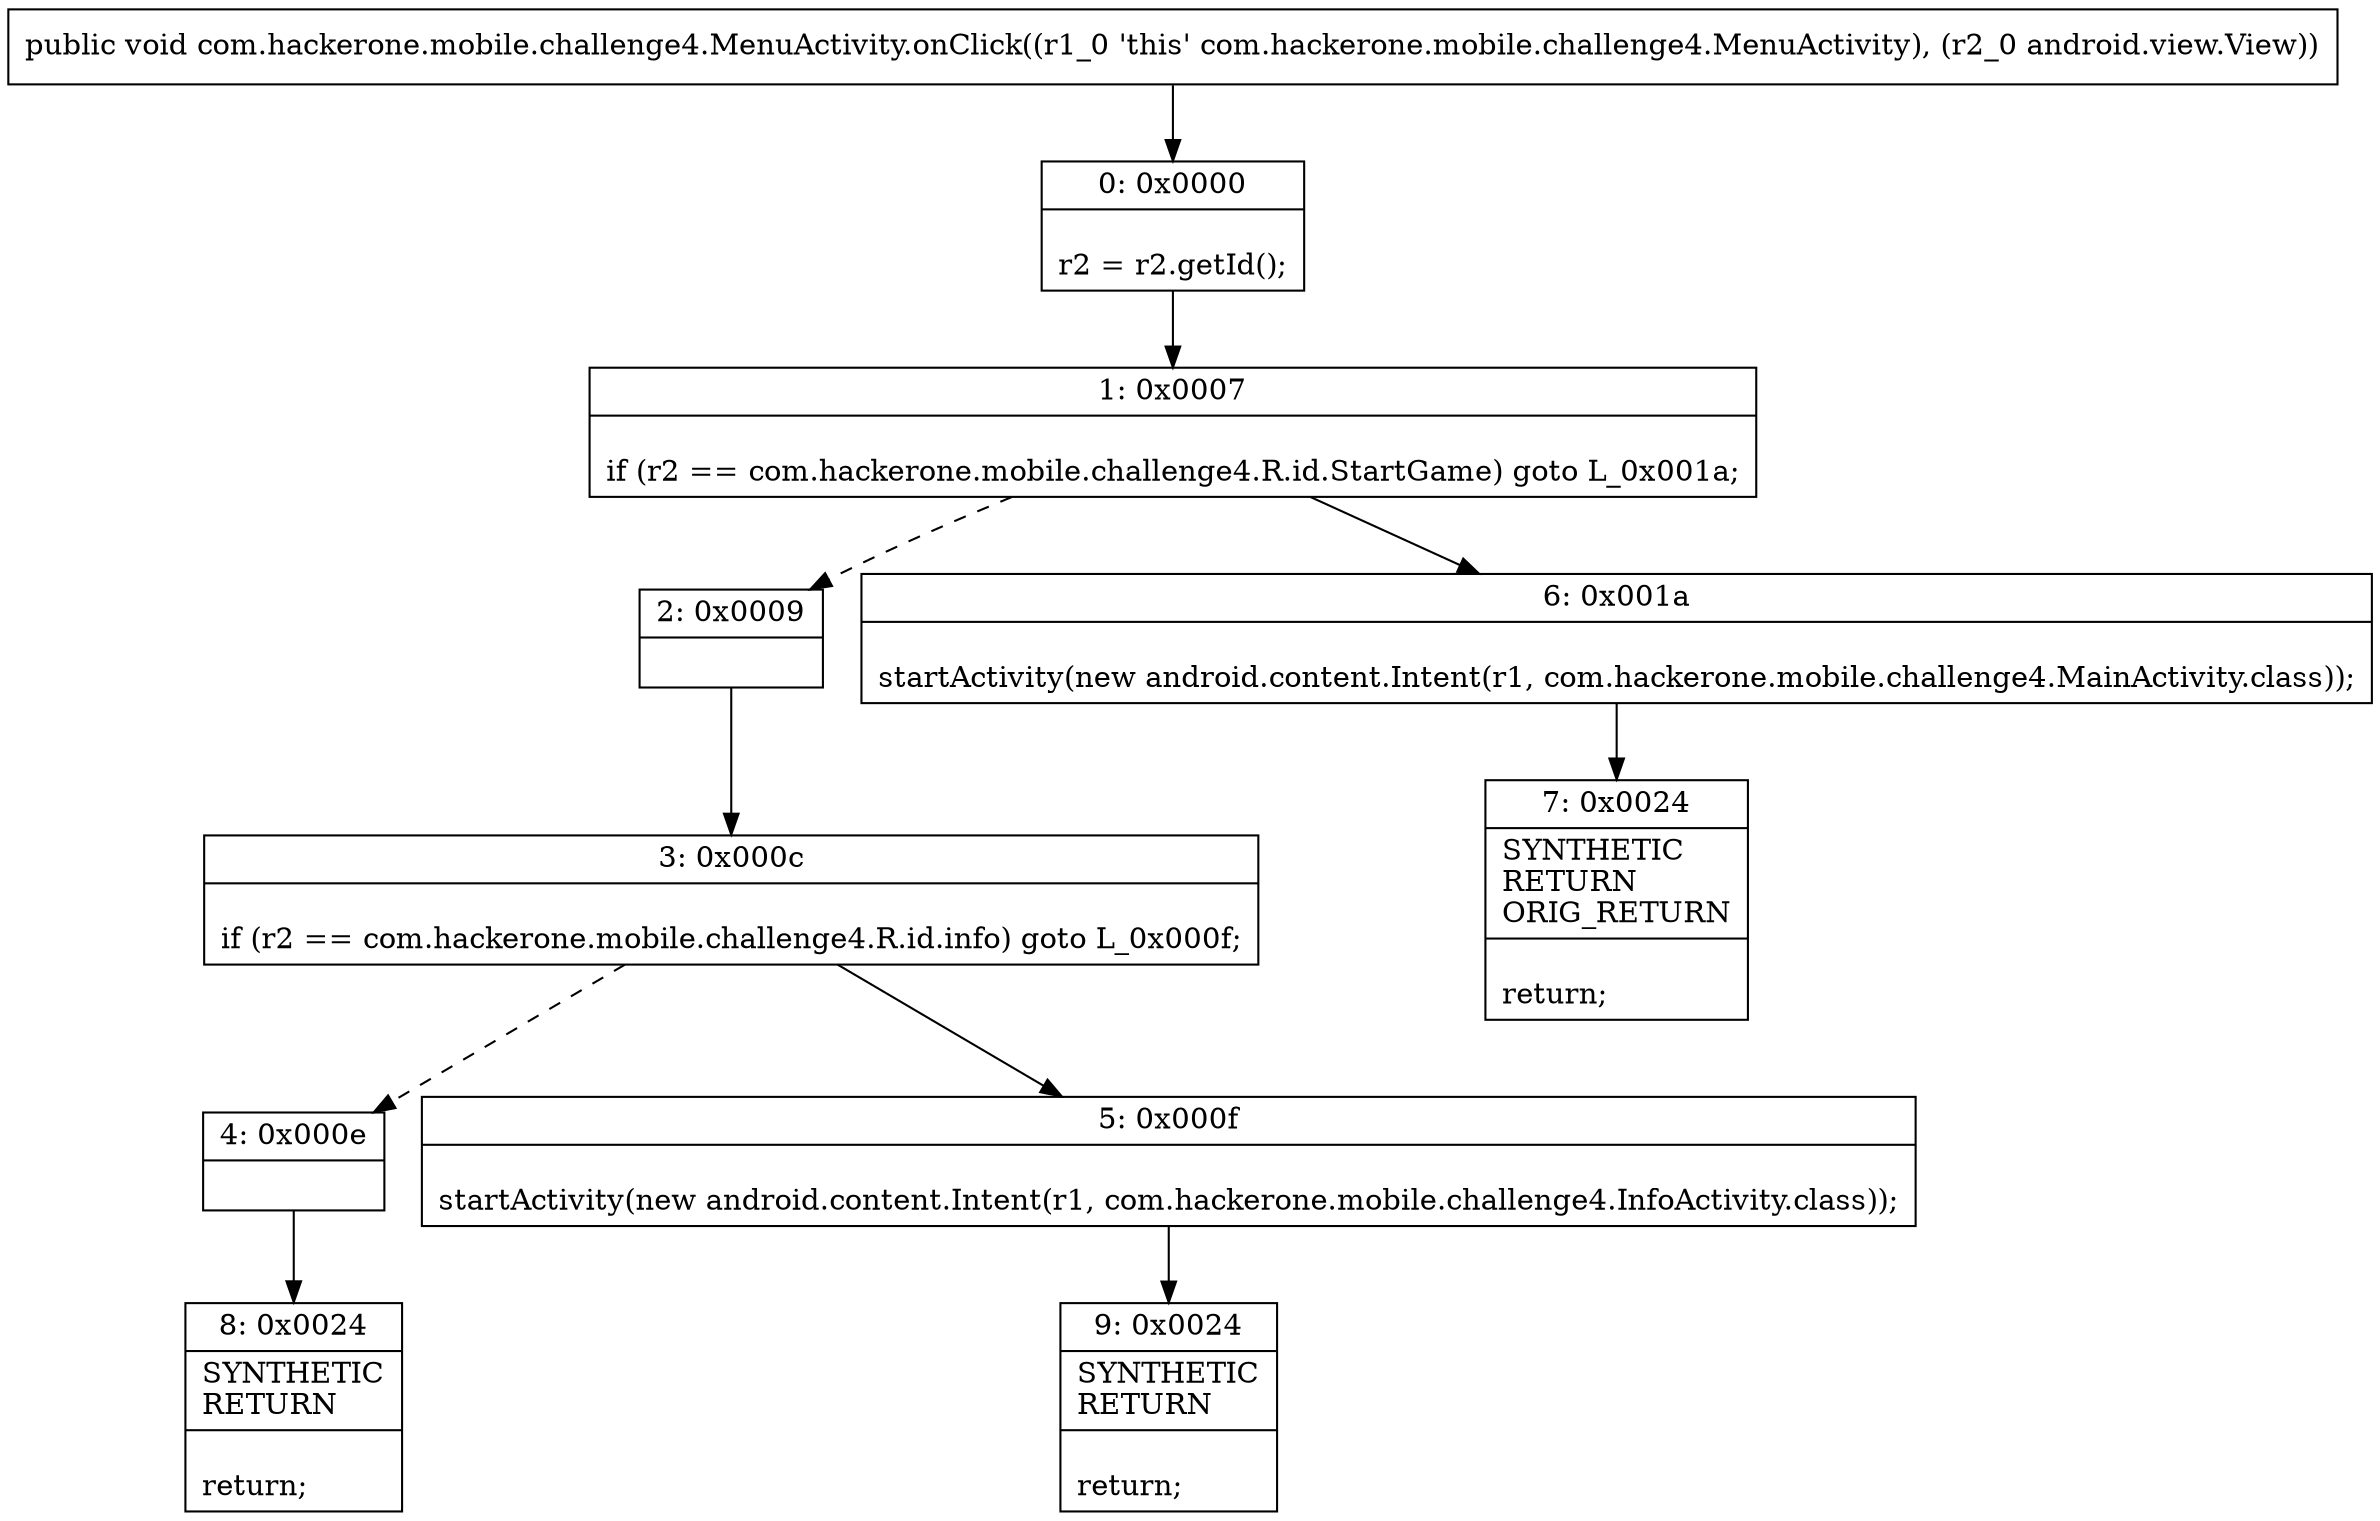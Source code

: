 digraph "CFG forcom.hackerone.mobile.challenge4.MenuActivity.onClick(Landroid\/view\/View;)V" {
Node_0 [shape=record,label="{0\:\ 0x0000|\lr2 = r2.getId();\l}"];
Node_1 [shape=record,label="{1\:\ 0x0007|\lif (r2 == com.hackerone.mobile.challenge4.R.id.StartGame) goto L_0x001a;\l}"];
Node_2 [shape=record,label="{2\:\ 0x0009|\l}"];
Node_3 [shape=record,label="{3\:\ 0x000c|\lif (r2 == com.hackerone.mobile.challenge4.R.id.info) goto L_0x000f;\l}"];
Node_4 [shape=record,label="{4\:\ 0x000e|\l}"];
Node_5 [shape=record,label="{5\:\ 0x000f|\lstartActivity(new android.content.Intent(r1, com.hackerone.mobile.challenge4.InfoActivity.class));\l}"];
Node_6 [shape=record,label="{6\:\ 0x001a|\lstartActivity(new android.content.Intent(r1, com.hackerone.mobile.challenge4.MainActivity.class));\l}"];
Node_7 [shape=record,label="{7\:\ 0x0024|SYNTHETIC\lRETURN\lORIG_RETURN\l|\lreturn;\l}"];
Node_8 [shape=record,label="{8\:\ 0x0024|SYNTHETIC\lRETURN\l|\lreturn;\l}"];
Node_9 [shape=record,label="{9\:\ 0x0024|SYNTHETIC\lRETURN\l|\lreturn;\l}"];
MethodNode[shape=record,label="{public void com.hackerone.mobile.challenge4.MenuActivity.onClick((r1_0 'this' com.hackerone.mobile.challenge4.MenuActivity), (r2_0 android.view.View)) }"];
MethodNode -> Node_0;
Node_0 -> Node_1;
Node_1 -> Node_2[style=dashed];
Node_1 -> Node_6;
Node_2 -> Node_3;
Node_3 -> Node_4[style=dashed];
Node_3 -> Node_5;
Node_4 -> Node_8;
Node_5 -> Node_9;
Node_6 -> Node_7;
}


